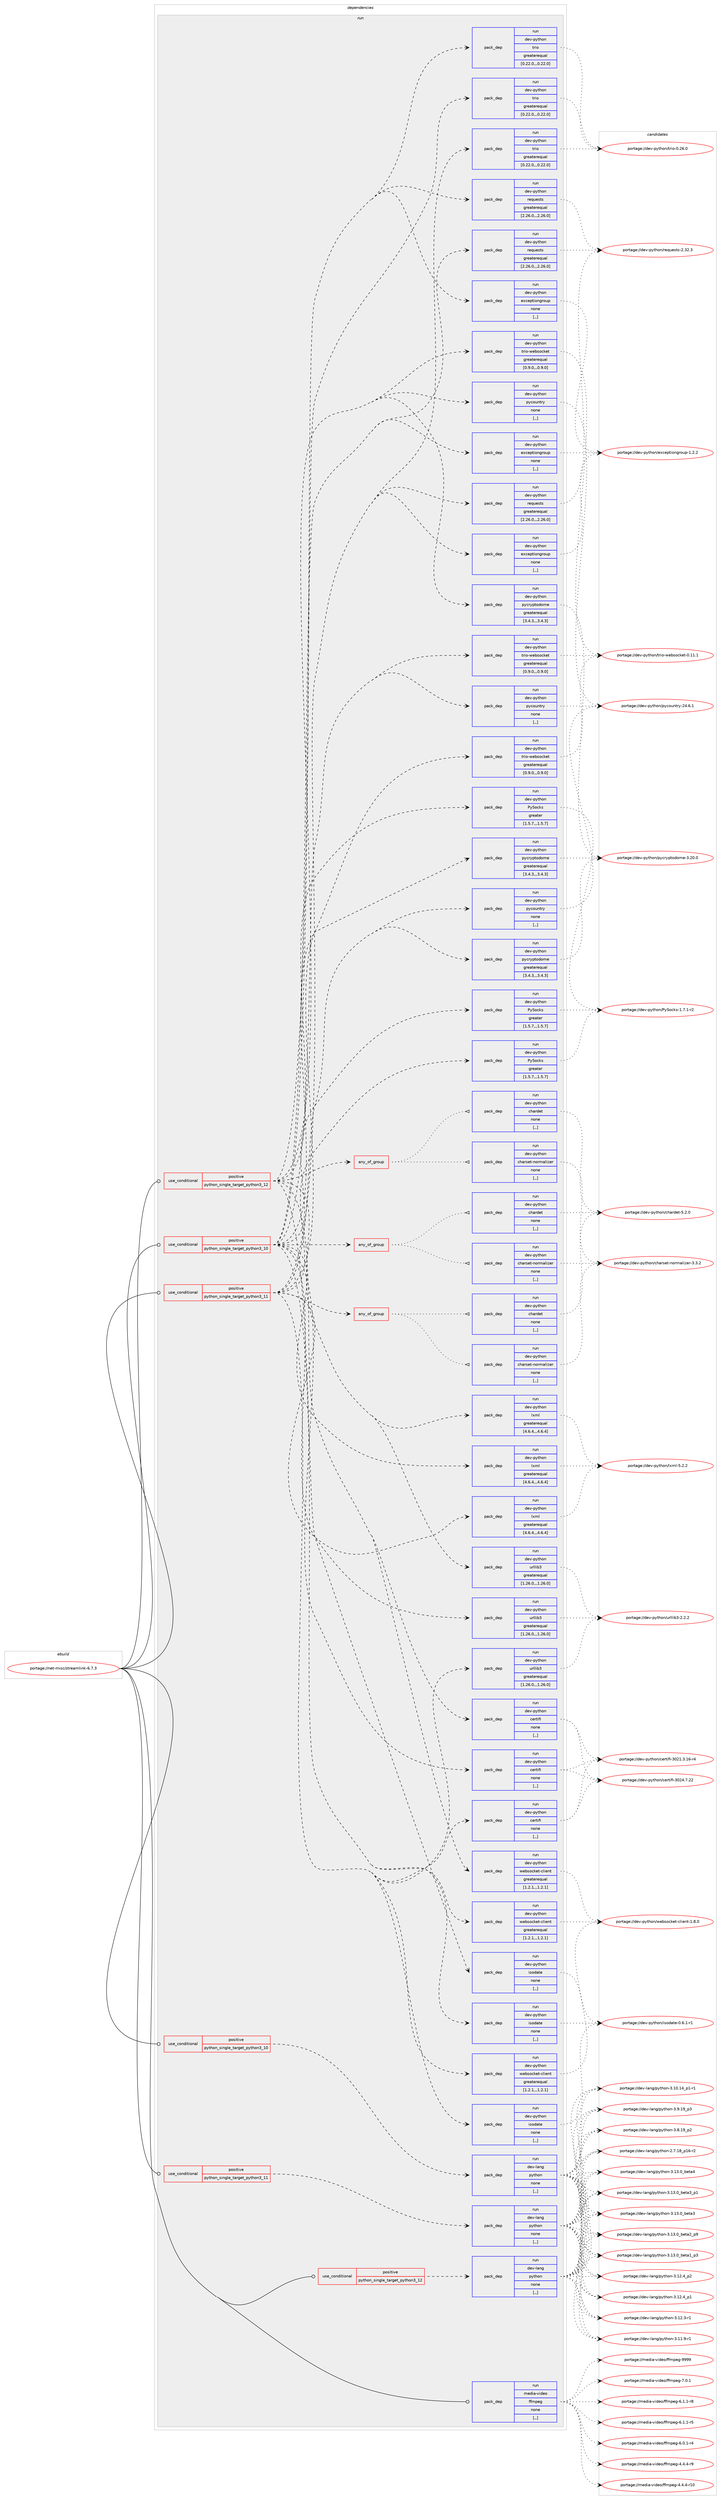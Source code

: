 digraph prolog {

# *************
# Graph options
# *************

newrank=true;
concentrate=true;
compound=true;
graph [rankdir=LR,fontname=Helvetica,fontsize=10,ranksep=1.5];#, ranksep=2.5, nodesep=0.2];
edge  [arrowhead=vee];
node  [fontname=Helvetica,fontsize=10];

# **********
# The ebuild
# **********

subgraph cluster_leftcol {
color=gray;
label=<<i>ebuild</i>>;
id [label="portage://net-misc/streamlink-6.7.3", color=red, width=4, href="../net-misc/streamlink-6.7.3.svg"];
}

# ****************
# The dependencies
# ****************

subgraph cluster_midcol {
color=gray;
label=<<i>dependencies</i>>;
subgraph cluster_compile {
fillcolor="#eeeeee";
style=filled;
label=<<i>compile</i>>;
}
subgraph cluster_compileandrun {
fillcolor="#eeeeee";
style=filled;
label=<<i>compile and run</i>>;
}
subgraph cluster_run {
fillcolor="#eeeeee";
style=filled;
label=<<i>run</i>>;
subgraph cond99132 {
dependency376238 [label=<<TABLE BORDER="0" CELLBORDER="1" CELLSPACING="0" CELLPADDING="4"><TR><TD ROWSPAN="3" CELLPADDING="10">use_conditional</TD></TR><TR><TD>positive</TD></TR><TR><TD>python_single_target_python3_10</TD></TR></TABLE>>, shape=none, color=red];
subgraph pack274395 {
dependency376239 [label=<<TABLE BORDER="0" CELLBORDER="1" CELLSPACING="0" CELLPADDING="4" WIDTH="220"><TR><TD ROWSPAN="6" CELLPADDING="30">pack_dep</TD></TR><TR><TD WIDTH="110">run</TD></TR><TR><TD>dev-lang</TD></TR><TR><TD>python</TD></TR><TR><TD>none</TD></TR><TR><TD>[,,]</TD></TR></TABLE>>, shape=none, color=blue];
}
dependency376238:e -> dependency376239:w [weight=20,style="dashed",arrowhead="vee"];
}
id:e -> dependency376238:w [weight=20,style="solid",arrowhead="odot"];
subgraph cond99133 {
dependency376240 [label=<<TABLE BORDER="0" CELLBORDER="1" CELLSPACING="0" CELLPADDING="4"><TR><TD ROWSPAN="3" CELLPADDING="10">use_conditional</TD></TR><TR><TD>positive</TD></TR><TR><TD>python_single_target_python3_10</TD></TR></TABLE>>, shape=none, color=red];
subgraph pack274396 {
dependency376241 [label=<<TABLE BORDER="0" CELLBORDER="1" CELLSPACING="0" CELLPADDING="4" WIDTH="220"><TR><TD ROWSPAN="6" CELLPADDING="30">pack_dep</TD></TR><TR><TD WIDTH="110">run</TD></TR><TR><TD>dev-python</TD></TR><TR><TD>certifi</TD></TR><TR><TD>none</TD></TR><TR><TD>[,,]</TD></TR></TABLE>>, shape=none, color=blue];
}
dependency376240:e -> dependency376241:w [weight=20,style="dashed",arrowhead="vee"];
subgraph any2518 {
dependency376242 [label=<<TABLE BORDER="0" CELLBORDER="1" CELLSPACING="0" CELLPADDING="4"><TR><TD CELLPADDING="10">any_of_group</TD></TR></TABLE>>, shape=none, color=red];subgraph pack274397 {
dependency376243 [label=<<TABLE BORDER="0" CELLBORDER="1" CELLSPACING="0" CELLPADDING="4" WIDTH="220"><TR><TD ROWSPAN="6" CELLPADDING="30">pack_dep</TD></TR><TR><TD WIDTH="110">run</TD></TR><TR><TD>dev-python</TD></TR><TR><TD>chardet</TD></TR><TR><TD>none</TD></TR><TR><TD>[,,]</TD></TR></TABLE>>, shape=none, color=blue];
}
dependency376242:e -> dependency376243:w [weight=20,style="dotted",arrowhead="oinv"];
subgraph pack274398 {
dependency376244 [label=<<TABLE BORDER="0" CELLBORDER="1" CELLSPACING="0" CELLPADDING="4" WIDTH="220"><TR><TD ROWSPAN="6" CELLPADDING="30">pack_dep</TD></TR><TR><TD WIDTH="110">run</TD></TR><TR><TD>dev-python</TD></TR><TR><TD>charset-normalizer</TD></TR><TR><TD>none</TD></TR><TR><TD>[,,]</TD></TR></TABLE>>, shape=none, color=blue];
}
dependency376242:e -> dependency376244:w [weight=20,style="dotted",arrowhead="oinv"];
}
dependency376240:e -> dependency376242:w [weight=20,style="dashed",arrowhead="vee"];
subgraph pack274399 {
dependency376245 [label=<<TABLE BORDER="0" CELLBORDER="1" CELLSPACING="0" CELLPADDING="4" WIDTH="220"><TR><TD ROWSPAN="6" CELLPADDING="30">pack_dep</TD></TR><TR><TD WIDTH="110">run</TD></TR><TR><TD>dev-python</TD></TR><TR><TD>exceptiongroup</TD></TR><TR><TD>none</TD></TR><TR><TD>[,,]</TD></TR></TABLE>>, shape=none, color=blue];
}
dependency376240:e -> dependency376245:w [weight=20,style="dashed",arrowhead="vee"];
subgraph pack274400 {
dependency376246 [label=<<TABLE BORDER="0" CELLBORDER="1" CELLSPACING="0" CELLPADDING="4" WIDTH="220"><TR><TD ROWSPAN="6" CELLPADDING="30">pack_dep</TD></TR><TR><TD WIDTH="110">run</TD></TR><TR><TD>dev-python</TD></TR><TR><TD>requests</TD></TR><TR><TD>greaterequal</TD></TR><TR><TD>[2.26.0,,,2.26.0]</TD></TR></TABLE>>, shape=none, color=blue];
}
dependency376240:e -> dependency376246:w [weight=20,style="dashed",arrowhead="vee"];
subgraph pack274401 {
dependency376247 [label=<<TABLE BORDER="0" CELLBORDER="1" CELLSPACING="0" CELLPADDING="4" WIDTH="220"><TR><TD ROWSPAN="6" CELLPADDING="30">pack_dep</TD></TR><TR><TD WIDTH="110">run</TD></TR><TR><TD>dev-python</TD></TR><TR><TD>isodate</TD></TR><TR><TD>none</TD></TR><TR><TD>[,,]</TD></TR></TABLE>>, shape=none, color=blue];
}
dependency376240:e -> dependency376247:w [weight=20,style="dashed",arrowhead="vee"];
subgraph pack274402 {
dependency376248 [label=<<TABLE BORDER="0" CELLBORDER="1" CELLSPACING="0" CELLPADDING="4" WIDTH="220"><TR><TD ROWSPAN="6" CELLPADDING="30">pack_dep</TD></TR><TR><TD WIDTH="110">run</TD></TR><TR><TD>dev-python</TD></TR><TR><TD>lxml</TD></TR><TR><TD>greaterequal</TD></TR><TR><TD>[4.6.4,,,4.6.4]</TD></TR></TABLE>>, shape=none, color=blue];
}
dependency376240:e -> dependency376248:w [weight=20,style="dashed",arrowhead="vee"];
subgraph pack274403 {
dependency376249 [label=<<TABLE BORDER="0" CELLBORDER="1" CELLSPACING="0" CELLPADDING="4" WIDTH="220"><TR><TD ROWSPAN="6" CELLPADDING="30">pack_dep</TD></TR><TR><TD WIDTH="110">run</TD></TR><TR><TD>dev-python</TD></TR><TR><TD>websocket-client</TD></TR><TR><TD>greaterequal</TD></TR><TR><TD>[1.2.1,,,1.2.1]</TD></TR></TABLE>>, shape=none, color=blue];
}
dependency376240:e -> dependency376249:w [weight=20,style="dashed",arrowhead="vee"];
subgraph pack274404 {
dependency376250 [label=<<TABLE BORDER="0" CELLBORDER="1" CELLSPACING="0" CELLPADDING="4" WIDTH="220"><TR><TD ROWSPAN="6" CELLPADDING="30">pack_dep</TD></TR><TR><TD WIDTH="110">run</TD></TR><TR><TD>dev-python</TD></TR><TR><TD>pycountry</TD></TR><TR><TD>none</TD></TR><TR><TD>[,,]</TD></TR></TABLE>>, shape=none, color=blue];
}
dependency376240:e -> dependency376250:w [weight=20,style="dashed",arrowhead="vee"];
subgraph pack274405 {
dependency376251 [label=<<TABLE BORDER="0" CELLBORDER="1" CELLSPACING="0" CELLPADDING="4" WIDTH="220"><TR><TD ROWSPAN="6" CELLPADDING="30">pack_dep</TD></TR><TR><TD WIDTH="110">run</TD></TR><TR><TD>dev-python</TD></TR><TR><TD>pycryptodome</TD></TR><TR><TD>greaterequal</TD></TR><TR><TD>[3.4.3,,,3.4.3]</TD></TR></TABLE>>, shape=none, color=blue];
}
dependency376240:e -> dependency376251:w [weight=20,style="dashed",arrowhead="vee"];
subgraph pack274406 {
dependency376252 [label=<<TABLE BORDER="0" CELLBORDER="1" CELLSPACING="0" CELLPADDING="4" WIDTH="220"><TR><TD ROWSPAN="6" CELLPADDING="30">pack_dep</TD></TR><TR><TD WIDTH="110">run</TD></TR><TR><TD>dev-python</TD></TR><TR><TD>PySocks</TD></TR><TR><TD>greater</TD></TR><TR><TD>[1.5.7,,,1.5.7]</TD></TR></TABLE>>, shape=none, color=blue];
}
dependency376240:e -> dependency376252:w [weight=20,style="dashed",arrowhead="vee"];
subgraph pack274407 {
dependency376253 [label=<<TABLE BORDER="0" CELLBORDER="1" CELLSPACING="0" CELLPADDING="4" WIDTH="220"><TR><TD ROWSPAN="6" CELLPADDING="30">pack_dep</TD></TR><TR><TD WIDTH="110">run</TD></TR><TR><TD>dev-python</TD></TR><TR><TD>trio</TD></TR><TR><TD>greaterequal</TD></TR><TR><TD>[0.22.0,,,0.22.0]</TD></TR></TABLE>>, shape=none, color=blue];
}
dependency376240:e -> dependency376253:w [weight=20,style="dashed",arrowhead="vee"];
subgraph pack274408 {
dependency376254 [label=<<TABLE BORDER="0" CELLBORDER="1" CELLSPACING="0" CELLPADDING="4" WIDTH="220"><TR><TD ROWSPAN="6" CELLPADDING="30">pack_dep</TD></TR><TR><TD WIDTH="110">run</TD></TR><TR><TD>dev-python</TD></TR><TR><TD>trio-websocket</TD></TR><TR><TD>greaterequal</TD></TR><TR><TD>[0.9.0,,,0.9.0]</TD></TR></TABLE>>, shape=none, color=blue];
}
dependency376240:e -> dependency376254:w [weight=20,style="dashed",arrowhead="vee"];
subgraph pack274409 {
dependency376255 [label=<<TABLE BORDER="0" CELLBORDER="1" CELLSPACING="0" CELLPADDING="4" WIDTH="220"><TR><TD ROWSPAN="6" CELLPADDING="30">pack_dep</TD></TR><TR><TD WIDTH="110">run</TD></TR><TR><TD>dev-python</TD></TR><TR><TD>urllib3</TD></TR><TR><TD>greaterequal</TD></TR><TR><TD>[1.26.0,,,1.26.0]</TD></TR></TABLE>>, shape=none, color=blue];
}
dependency376240:e -> dependency376255:w [weight=20,style="dashed",arrowhead="vee"];
}
id:e -> dependency376240:w [weight=20,style="solid",arrowhead="odot"];
subgraph cond99134 {
dependency376256 [label=<<TABLE BORDER="0" CELLBORDER="1" CELLSPACING="0" CELLPADDING="4"><TR><TD ROWSPAN="3" CELLPADDING="10">use_conditional</TD></TR><TR><TD>positive</TD></TR><TR><TD>python_single_target_python3_11</TD></TR></TABLE>>, shape=none, color=red];
subgraph pack274410 {
dependency376257 [label=<<TABLE BORDER="0" CELLBORDER="1" CELLSPACING="0" CELLPADDING="4" WIDTH="220"><TR><TD ROWSPAN="6" CELLPADDING="30">pack_dep</TD></TR><TR><TD WIDTH="110">run</TD></TR><TR><TD>dev-lang</TD></TR><TR><TD>python</TD></TR><TR><TD>none</TD></TR><TR><TD>[,,]</TD></TR></TABLE>>, shape=none, color=blue];
}
dependency376256:e -> dependency376257:w [weight=20,style="dashed",arrowhead="vee"];
}
id:e -> dependency376256:w [weight=20,style="solid",arrowhead="odot"];
subgraph cond99135 {
dependency376258 [label=<<TABLE BORDER="0" CELLBORDER="1" CELLSPACING="0" CELLPADDING="4"><TR><TD ROWSPAN="3" CELLPADDING="10">use_conditional</TD></TR><TR><TD>positive</TD></TR><TR><TD>python_single_target_python3_11</TD></TR></TABLE>>, shape=none, color=red];
subgraph pack274411 {
dependency376259 [label=<<TABLE BORDER="0" CELLBORDER="1" CELLSPACING="0" CELLPADDING="4" WIDTH="220"><TR><TD ROWSPAN="6" CELLPADDING="30">pack_dep</TD></TR><TR><TD WIDTH="110">run</TD></TR><TR><TD>dev-python</TD></TR><TR><TD>certifi</TD></TR><TR><TD>none</TD></TR><TR><TD>[,,]</TD></TR></TABLE>>, shape=none, color=blue];
}
dependency376258:e -> dependency376259:w [weight=20,style="dashed",arrowhead="vee"];
subgraph any2519 {
dependency376260 [label=<<TABLE BORDER="0" CELLBORDER="1" CELLSPACING="0" CELLPADDING="4"><TR><TD CELLPADDING="10">any_of_group</TD></TR></TABLE>>, shape=none, color=red];subgraph pack274412 {
dependency376261 [label=<<TABLE BORDER="0" CELLBORDER="1" CELLSPACING="0" CELLPADDING="4" WIDTH="220"><TR><TD ROWSPAN="6" CELLPADDING="30">pack_dep</TD></TR><TR><TD WIDTH="110">run</TD></TR><TR><TD>dev-python</TD></TR><TR><TD>chardet</TD></TR><TR><TD>none</TD></TR><TR><TD>[,,]</TD></TR></TABLE>>, shape=none, color=blue];
}
dependency376260:e -> dependency376261:w [weight=20,style="dotted",arrowhead="oinv"];
subgraph pack274413 {
dependency376262 [label=<<TABLE BORDER="0" CELLBORDER="1" CELLSPACING="0" CELLPADDING="4" WIDTH="220"><TR><TD ROWSPAN="6" CELLPADDING="30">pack_dep</TD></TR><TR><TD WIDTH="110">run</TD></TR><TR><TD>dev-python</TD></TR><TR><TD>charset-normalizer</TD></TR><TR><TD>none</TD></TR><TR><TD>[,,]</TD></TR></TABLE>>, shape=none, color=blue];
}
dependency376260:e -> dependency376262:w [weight=20,style="dotted",arrowhead="oinv"];
}
dependency376258:e -> dependency376260:w [weight=20,style="dashed",arrowhead="vee"];
subgraph pack274414 {
dependency376263 [label=<<TABLE BORDER="0" CELLBORDER="1" CELLSPACING="0" CELLPADDING="4" WIDTH="220"><TR><TD ROWSPAN="6" CELLPADDING="30">pack_dep</TD></TR><TR><TD WIDTH="110">run</TD></TR><TR><TD>dev-python</TD></TR><TR><TD>exceptiongroup</TD></TR><TR><TD>none</TD></TR><TR><TD>[,,]</TD></TR></TABLE>>, shape=none, color=blue];
}
dependency376258:e -> dependency376263:w [weight=20,style="dashed",arrowhead="vee"];
subgraph pack274415 {
dependency376264 [label=<<TABLE BORDER="0" CELLBORDER="1" CELLSPACING="0" CELLPADDING="4" WIDTH="220"><TR><TD ROWSPAN="6" CELLPADDING="30">pack_dep</TD></TR><TR><TD WIDTH="110">run</TD></TR><TR><TD>dev-python</TD></TR><TR><TD>requests</TD></TR><TR><TD>greaterequal</TD></TR><TR><TD>[2.26.0,,,2.26.0]</TD></TR></TABLE>>, shape=none, color=blue];
}
dependency376258:e -> dependency376264:w [weight=20,style="dashed",arrowhead="vee"];
subgraph pack274416 {
dependency376265 [label=<<TABLE BORDER="0" CELLBORDER="1" CELLSPACING="0" CELLPADDING="4" WIDTH="220"><TR><TD ROWSPAN="6" CELLPADDING="30">pack_dep</TD></TR><TR><TD WIDTH="110">run</TD></TR><TR><TD>dev-python</TD></TR><TR><TD>isodate</TD></TR><TR><TD>none</TD></TR><TR><TD>[,,]</TD></TR></TABLE>>, shape=none, color=blue];
}
dependency376258:e -> dependency376265:w [weight=20,style="dashed",arrowhead="vee"];
subgraph pack274417 {
dependency376266 [label=<<TABLE BORDER="0" CELLBORDER="1" CELLSPACING="0" CELLPADDING="4" WIDTH="220"><TR><TD ROWSPAN="6" CELLPADDING="30">pack_dep</TD></TR><TR><TD WIDTH="110">run</TD></TR><TR><TD>dev-python</TD></TR><TR><TD>lxml</TD></TR><TR><TD>greaterequal</TD></TR><TR><TD>[4.6.4,,,4.6.4]</TD></TR></TABLE>>, shape=none, color=blue];
}
dependency376258:e -> dependency376266:w [weight=20,style="dashed",arrowhead="vee"];
subgraph pack274418 {
dependency376267 [label=<<TABLE BORDER="0" CELLBORDER="1" CELLSPACING="0" CELLPADDING="4" WIDTH="220"><TR><TD ROWSPAN="6" CELLPADDING="30">pack_dep</TD></TR><TR><TD WIDTH="110">run</TD></TR><TR><TD>dev-python</TD></TR><TR><TD>websocket-client</TD></TR><TR><TD>greaterequal</TD></TR><TR><TD>[1.2.1,,,1.2.1]</TD></TR></TABLE>>, shape=none, color=blue];
}
dependency376258:e -> dependency376267:w [weight=20,style="dashed",arrowhead="vee"];
subgraph pack274419 {
dependency376268 [label=<<TABLE BORDER="0" CELLBORDER="1" CELLSPACING="0" CELLPADDING="4" WIDTH="220"><TR><TD ROWSPAN="6" CELLPADDING="30">pack_dep</TD></TR><TR><TD WIDTH="110">run</TD></TR><TR><TD>dev-python</TD></TR><TR><TD>pycountry</TD></TR><TR><TD>none</TD></TR><TR><TD>[,,]</TD></TR></TABLE>>, shape=none, color=blue];
}
dependency376258:e -> dependency376268:w [weight=20,style="dashed",arrowhead="vee"];
subgraph pack274420 {
dependency376269 [label=<<TABLE BORDER="0" CELLBORDER="1" CELLSPACING="0" CELLPADDING="4" WIDTH="220"><TR><TD ROWSPAN="6" CELLPADDING="30">pack_dep</TD></TR><TR><TD WIDTH="110">run</TD></TR><TR><TD>dev-python</TD></TR><TR><TD>pycryptodome</TD></TR><TR><TD>greaterequal</TD></TR><TR><TD>[3.4.3,,,3.4.3]</TD></TR></TABLE>>, shape=none, color=blue];
}
dependency376258:e -> dependency376269:w [weight=20,style="dashed",arrowhead="vee"];
subgraph pack274421 {
dependency376270 [label=<<TABLE BORDER="0" CELLBORDER="1" CELLSPACING="0" CELLPADDING="4" WIDTH="220"><TR><TD ROWSPAN="6" CELLPADDING="30">pack_dep</TD></TR><TR><TD WIDTH="110">run</TD></TR><TR><TD>dev-python</TD></TR><TR><TD>PySocks</TD></TR><TR><TD>greater</TD></TR><TR><TD>[1.5.7,,,1.5.7]</TD></TR></TABLE>>, shape=none, color=blue];
}
dependency376258:e -> dependency376270:w [weight=20,style="dashed",arrowhead="vee"];
subgraph pack274422 {
dependency376271 [label=<<TABLE BORDER="0" CELLBORDER="1" CELLSPACING="0" CELLPADDING="4" WIDTH="220"><TR><TD ROWSPAN="6" CELLPADDING="30">pack_dep</TD></TR><TR><TD WIDTH="110">run</TD></TR><TR><TD>dev-python</TD></TR><TR><TD>trio</TD></TR><TR><TD>greaterequal</TD></TR><TR><TD>[0.22.0,,,0.22.0]</TD></TR></TABLE>>, shape=none, color=blue];
}
dependency376258:e -> dependency376271:w [weight=20,style="dashed",arrowhead="vee"];
subgraph pack274423 {
dependency376272 [label=<<TABLE BORDER="0" CELLBORDER="1" CELLSPACING="0" CELLPADDING="4" WIDTH="220"><TR><TD ROWSPAN="6" CELLPADDING="30">pack_dep</TD></TR><TR><TD WIDTH="110">run</TD></TR><TR><TD>dev-python</TD></TR><TR><TD>trio-websocket</TD></TR><TR><TD>greaterequal</TD></TR><TR><TD>[0.9.0,,,0.9.0]</TD></TR></TABLE>>, shape=none, color=blue];
}
dependency376258:e -> dependency376272:w [weight=20,style="dashed",arrowhead="vee"];
subgraph pack274424 {
dependency376273 [label=<<TABLE BORDER="0" CELLBORDER="1" CELLSPACING="0" CELLPADDING="4" WIDTH="220"><TR><TD ROWSPAN="6" CELLPADDING="30">pack_dep</TD></TR><TR><TD WIDTH="110">run</TD></TR><TR><TD>dev-python</TD></TR><TR><TD>urllib3</TD></TR><TR><TD>greaterequal</TD></TR><TR><TD>[1.26.0,,,1.26.0]</TD></TR></TABLE>>, shape=none, color=blue];
}
dependency376258:e -> dependency376273:w [weight=20,style="dashed",arrowhead="vee"];
}
id:e -> dependency376258:w [weight=20,style="solid",arrowhead="odot"];
subgraph cond99136 {
dependency376274 [label=<<TABLE BORDER="0" CELLBORDER="1" CELLSPACING="0" CELLPADDING="4"><TR><TD ROWSPAN="3" CELLPADDING="10">use_conditional</TD></TR><TR><TD>positive</TD></TR><TR><TD>python_single_target_python3_12</TD></TR></TABLE>>, shape=none, color=red];
subgraph pack274425 {
dependency376275 [label=<<TABLE BORDER="0" CELLBORDER="1" CELLSPACING="0" CELLPADDING="4" WIDTH="220"><TR><TD ROWSPAN="6" CELLPADDING="30">pack_dep</TD></TR><TR><TD WIDTH="110">run</TD></TR><TR><TD>dev-lang</TD></TR><TR><TD>python</TD></TR><TR><TD>none</TD></TR><TR><TD>[,,]</TD></TR></TABLE>>, shape=none, color=blue];
}
dependency376274:e -> dependency376275:w [weight=20,style="dashed",arrowhead="vee"];
}
id:e -> dependency376274:w [weight=20,style="solid",arrowhead="odot"];
subgraph cond99137 {
dependency376276 [label=<<TABLE BORDER="0" CELLBORDER="1" CELLSPACING="0" CELLPADDING="4"><TR><TD ROWSPAN="3" CELLPADDING="10">use_conditional</TD></TR><TR><TD>positive</TD></TR><TR><TD>python_single_target_python3_12</TD></TR></TABLE>>, shape=none, color=red];
subgraph pack274426 {
dependency376277 [label=<<TABLE BORDER="0" CELLBORDER="1" CELLSPACING="0" CELLPADDING="4" WIDTH="220"><TR><TD ROWSPAN="6" CELLPADDING="30">pack_dep</TD></TR><TR><TD WIDTH="110">run</TD></TR><TR><TD>dev-python</TD></TR><TR><TD>certifi</TD></TR><TR><TD>none</TD></TR><TR><TD>[,,]</TD></TR></TABLE>>, shape=none, color=blue];
}
dependency376276:e -> dependency376277:w [weight=20,style="dashed",arrowhead="vee"];
subgraph any2520 {
dependency376278 [label=<<TABLE BORDER="0" CELLBORDER="1" CELLSPACING="0" CELLPADDING="4"><TR><TD CELLPADDING="10">any_of_group</TD></TR></TABLE>>, shape=none, color=red];subgraph pack274427 {
dependency376279 [label=<<TABLE BORDER="0" CELLBORDER="1" CELLSPACING="0" CELLPADDING="4" WIDTH="220"><TR><TD ROWSPAN="6" CELLPADDING="30">pack_dep</TD></TR><TR><TD WIDTH="110">run</TD></TR><TR><TD>dev-python</TD></TR><TR><TD>chardet</TD></TR><TR><TD>none</TD></TR><TR><TD>[,,]</TD></TR></TABLE>>, shape=none, color=blue];
}
dependency376278:e -> dependency376279:w [weight=20,style="dotted",arrowhead="oinv"];
subgraph pack274428 {
dependency376280 [label=<<TABLE BORDER="0" CELLBORDER="1" CELLSPACING="0" CELLPADDING="4" WIDTH="220"><TR><TD ROWSPAN="6" CELLPADDING="30">pack_dep</TD></TR><TR><TD WIDTH="110">run</TD></TR><TR><TD>dev-python</TD></TR><TR><TD>charset-normalizer</TD></TR><TR><TD>none</TD></TR><TR><TD>[,,]</TD></TR></TABLE>>, shape=none, color=blue];
}
dependency376278:e -> dependency376280:w [weight=20,style="dotted",arrowhead="oinv"];
}
dependency376276:e -> dependency376278:w [weight=20,style="dashed",arrowhead="vee"];
subgraph pack274429 {
dependency376281 [label=<<TABLE BORDER="0" CELLBORDER="1" CELLSPACING="0" CELLPADDING="4" WIDTH="220"><TR><TD ROWSPAN="6" CELLPADDING="30">pack_dep</TD></TR><TR><TD WIDTH="110">run</TD></TR><TR><TD>dev-python</TD></TR><TR><TD>exceptiongroup</TD></TR><TR><TD>none</TD></TR><TR><TD>[,,]</TD></TR></TABLE>>, shape=none, color=blue];
}
dependency376276:e -> dependency376281:w [weight=20,style="dashed",arrowhead="vee"];
subgraph pack274430 {
dependency376282 [label=<<TABLE BORDER="0" CELLBORDER="1" CELLSPACING="0" CELLPADDING="4" WIDTH="220"><TR><TD ROWSPAN="6" CELLPADDING="30">pack_dep</TD></TR><TR><TD WIDTH="110">run</TD></TR><TR><TD>dev-python</TD></TR><TR><TD>requests</TD></TR><TR><TD>greaterequal</TD></TR><TR><TD>[2.26.0,,,2.26.0]</TD></TR></TABLE>>, shape=none, color=blue];
}
dependency376276:e -> dependency376282:w [weight=20,style="dashed",arrowhead="vee"];
subgraph pack274431 {
dependency376283 [label=<<TABLE BORDER="0" CELLBORDER="1" CELLSPACING="0" CELLPADDING="4" WIDTH="220"><TR><TD ROWSPAN="6" CELLPADDING="30">pack_dep</TD></TR><TR><TD WIDTH="110">run</TD></TR><TR><TD>dev-python</TD></TR><TR><TD>isodate</TD></TR><TR><TD>none</TD></TR><TR><TD>[,,]</TD></TR></TABLE>>, shape=none, color=blue];
}
dependency376276:e -> dependency376283:w [weight=20,style="dashed",arrowhead="vee"];
subgraph pack274432 {
dependency376284 [label=<<TABLE BORDER="0" CELLBORDER="1" CELLSPACING="0" CELLPADDING="4" WIDTH="220"><TR><TD ROWSPAN="6" CELLPADDING="30">pack_dep</TD></TR><TR><TD WIDTH="110">run</TD></TR><TR><TD>dev-python</TD></TR><TR><TD>lxml</TD></TR><TR><TD>greaterequal</TD></TR><TR><TD>[4.6.4,,,4.6.4]</TD></TR></TABLE>>, shape=none, color=blue];
}
dependency376276:e -> dependency376284:w [weight=20,style="dashed",arrowhead="vee"];
subgraph pack274433 {
dependency376285 [label=<<TABLE BORDER="0" CELLBORDER="1" CELLSPACING="0" CELLPADDING="4" WIDTH="220"><TR><TD ROWSPAN="6" CELLPADDING="30">pack_dep</TD></TR><TR><TD WIDTH="110">run</TD></TR><TR><TD>dev-python</TD></TR><TR><TD>websocket-client</TD></TR><TR><TD>greaterequal</TD></TR><TR><TD>[1.2.1,,,1.2.1]</TD></TR></TABLE>>, shape=none, color=blue];
}
dependency376276:e -> dependency376285:w [weight=20,style="dashed",arrowhead="vee"];
subgraph pack274434 {
dependency376286 [label=<<TABLE BORDER="0" CELLBORDER="1" CELLSPACING="0" CELLPADDING="4" WIDTH="220"><TR><TD ROWSPAN="6" CELLPADDING="30">pack_dep</TD></TR><TR><TD WIDTH="110">run</TD></TR><TR><TD>dev-python</TD></TR><TR><TD>pycountry</TD></TR><TR><TD>none</TD></TR><TR><TD>[,,]</TD></TR></TABLE>>, shape=none, color=blue];
}
dependency376276:e -> dependency376286:w [weight=20,style="dashed",arrowhead="vee"];
subgraph pack274435 {
dependency376287 [label=<<TABLE BORDER="0" CELLBORDER="1" CELLSPACING="0" CELLPADDING="4" WIDTH="220"><TR><TD ROWSPAN="6" CELLPADDING="30">pack_dep</TD></TR><TR><TD WIDTH="110">run</TD></TR><TR><TD>dev-python</TD></TR><TR><TD>pycryptodome</TD></TR><TR><TD>greaterequal</TD></TR><TR><TD>[3.4.3,,,3.4.3]</TD></TR></TABLE>>, shape=none, color=blue];
}
dependency376276:e -> dependency376287:w [weight=20,style="dashed",arrowhead="vee"];
subgraph pack274436 {
dependency376288 [label=<<TABLE BORDER="0" CELLBORDER="1" CELLSPACING="0" CELLPADDING="4" WIDTH="220"><TR><TD ROWSPAN="6" CELLPADDING="30">pack_dep</TD></TR><TR><TD WIDTH="110">run</TD></TR><TR><TD>dev-python</TD></TR><TR><TD>PySocks</TD></TR><TR><TD>greater</TD></TR><TR><TD>[1.5.7,,,1.5.7]</TD></TR></TABLE>>, shape=none, color=blue];
}
dependency376276:e -> dependency376288:w [weight=20,style="dashed",arrowhead="vee"];
subgraph pack274437 {
dependency376289 [label=<<TABLE BORDER="0" CELLBORDER="1" CELLSPACING="0" CELLPADDING="4" WIDTH="220"><TR><TD ROWSPAN="6" CELLPADDING="30">pack_dep</TD></TR><TR><TD WIDTH="110">run</TD></TR><TR><TD>dev-python</TD></TR><TR><TD>trio</TD></TR><TR><TD>greaterequal</TD></TR><TR><TD>[0.22.0,,,0.22.0]</TD></TR></TABLE>>, shape=none, color=blue];
}
dependency376276:e -> dependency376289:w [weight=20,style="dashed",arrowhead="vee"];
subgraph pack274438 {
dependency376290 [label=<<TABLE BORDER="0" CELLBORDER="1" CELLSPACING="0" CELLPADDING="4" WIDTH="220"><TR><TD ROWSPAN="6" CELLPADDING="30">pack_dep</TD></TR><TR><TD WIDTH="110">run</TD></TR><TR><TD>dev-python</TD></TR><TR><TD>trio-websocket</TD></TR><TR><TD>greaterequal</TD></TR><TR><TD>[0.9.0,,,0.9.0]</TD></TR></TABLE>>, shape=none, color=blue];
}
dependency376276:e -> dependency376290:w [weight=20,style="dashed",arrowhead="vee"];
subgraph pack274439 {
dependency376291 [label=<<TABLE BORDER="0" CELLBORDER="1" CELLSPACING="0" CELLPADDING="4" WIDTH="220"><TR><TD ROWSPAN="6" CELLPADDING="30">pack_dep</TD></TR><TR><TD WIDTH="110">run</TD></TR><TR><TD>dev-python</TD></TR><TR><TD>urllib3</TD></TR><TR><TD>greaterequal</TD></TR><TR><TD>[1.26.0,,,1.26.0]</TD></TR></TABLE>>, shape=none, color=blue];
}
dependency376276:e -> dependency376291:w [weight=20,style="dashed",arrowhead="vee"];
}
id:e -> dependency376276:w [weight=20,style="solid",arrowhead="odot"];
subgraph pack274440 {
dependency376292 [label=<<TABLE BORDER="0" CELLBORDER="1" CELLSPACING="0" CELLPADDING="4" WIDTH="220"><TR><TD ROWSPAN="6" CELLPADDING="30">pack_dep</TD></TR><TR><TD WIDTH="110">run</TD></TR><TR><TD>media-video</TD></TR><TR><TD>ffmpeg</TD></TR><TR><TD>none</TD></TR><TR><TD>[,,]</TD></TR></TABLE>>, shape=none, color=blue];
}
id:e -> dependency376292:w [weight=20,style="solid",arrowhead="odot"];
}
}

# **************
# The candidates
# **************

subgraph cluster_choices {
rank=same;
color=gray;
label=<<i>candidates</i>>;

subgraph choice274395 {
color=black;
nodesep=1;
choice1001011184510897110103471121211161041111104551464951464895981011169752 [label="portage://dev-lang/python-3.13.0_beta4", color=red, width=4,href="../dev-lang/python-3.13.0_beta4.svg"];
choice10010111845108971101034711212111610411111045514649514648959810111697519511249 [label="portage://dev-lang/python-3.13.0_beta3_p1", color=red, width=4,href="../dev-lang/python-3.13.0_beta3_p1.svg"];
choice1001011184510897110103471121211161041111104551464951464895981011169751 [label="portage://dev-lang/python-3.13.0_beta3", color=red, width=4,href="../dev-lang/python-3.13.0_beta3.svg"];
choice10010111845108971101034711212111610411111045514649514648959810111697509511257 [label="portage://dev-lang/python-3.13.0_beta2_p9", color=red, width=4,href="../dev-lang/python-3.13.0_beta2_p9.svg"];
choice10010111845108971101034711212111610411111045514649514648959810111697499511251 [label="portage://dev-lang/python-3.13.0_beta1_p3", color=red, width=4,href="../dev-lang/python-3.13.0_beta1_p3.svg"];
choice100101118451089711010347112121116104111110455146495046529511250 [label="portage://dev-lang/python-3.12.4_p2", color=red, width=4,href="../dev-lang/python-3.12.4_p2.svg"];
choice100101118451089711010347112121116104111110455146495046529511249 [label="portage://dev-lang/python-3.12.4_p1", color=red, width=4,href="../dev-lang/python-3.12.4_p1.svg"];
choice100101118451089711010347112121116104111110455146495046514511449 [label="portage://dev-lang/python-3.12.3-r1", color=red, width=4,href="../dev-lang/python-3.12.3-r1.svg"];
choice100101118451089711010347112121116104111110455146494946574511449 [label="portage://dev-lang/python-3.11.9-r1", color=red, width=4,href="../dev-lang/python-3.11.9-r1.svg"];
choice100101118451089711010347112121116104111110455146494846495295112494511449 [label="portage://dev-lang/python-3.10.14_p1-r1", color=red, width=4,href="../dev-lang/python-3.10.14_p1-r1.svg"];
choice100101118451089711010347112121116104111110455146574649579511251 [label="portage://dev-lang/python-3.9.19_p3", color=red, width=4,href="../dev-lang/python-3.9.19_p3.svg"];
choice100101118451089711010347112121116104111110455146564649579511250 [label="portage://dev-lang/python-3.8.19_p2", color=red, width=4,href="../dev-lang/python-3.8.19_p2.svg"];
choice100101118451089711010347112121116104111110455046554649569511249544511450 [label="portage://dev-lang/python-2.7.18_p16-r2", color=red, width=4,href="../dev-lang/python-2.7.18_p16-r2.svg"];
dependency376239:e -> choice1001011184510897110103471121211161041111104551464951464895981011169752:w [style=dotted,weight="100"];
dependency376239:e -> choice10010111845108971101034711212111610411111045514649514648959810111697519511249:w [style=dotted,weight="100"];
dependency376239:e -> choice1001011184510897110103471121211161041111104551464951464895981011169751:w [style=dotted,weight="100"];
dependency376239:e -> choice10010111845108971101034711212111610411111045514649514648959810111697509511257:w [style=dotted,weight="100"];
dependency376239:e -> choice10010111845108971101034711212111610411111045514649514648959810111697499511251:w [style=dotted,weight="100"];
dependency376239:e -> choice100101118451089711010347112121116104111110455146495046529511250:w [style=dotted,weight="100"];
dependency376239:e -> choice100101118451089711010347112121116104111110455146495046529511249:w [style=dotted,weight="100"];
dependency376239:e -> choice100101118451089711010347112121116104111110455146495046514511449:w [style=dotted,weight="100"];
dependency376239:e -> choice100101118451089711010347112121116104111110455146494946574511449:w [style=dotted,weight="100"];
dependency376239:e -> choice100101118451089711010347112121116104111110455146494846495295112494511449:w [style=dotted,weight="100"];
dependency376239:e -> choice100101118451089711010347112121116104111110455146574649579511251:w [style=dotted,weight="100"];
dependency376239:e -> choice100101118451089711010347112121116104111110455146564649579511250:w [style=dotted,weight="100"];
dependency376239:e -> choice100101118451089711010347112121116104111110455046554649569511249544511450:w [style=dotted,weight="100"];
}
subgraph choice274396 {
color=black;
nodesep=1;
choice10010111845112121116104111110479910111411610510210545514850524655465050 [label="portage://dev-python/certifi-3024.7.22", color=red, width=4,href="../dev-python/certifi-3024.7.22.svg"];
choice100101118451121211161041111104799101114116105102105455148504946514649544511452 [label="portage://dev-python/certifi-3021.3.16-r4", color=red, width=4,href="../dev-python/certifi-3021.3.16-r4.svg"];
dependency376241:e -> choice10010111845112121116104111110479910111411610510210545514850524655465050:w [style=dotted,weight="100"];
dependency376241:e -> choice100101118451121211161041111104799101114116105102105455148504946514649544511452:w [style=dotted,weight="100"];
}
subgraph choice274397 {
color=black;
nodesep=1;
choice10010111845112121116104111110479910497114100101116455346504648 [label="portage://dev-python/chardet-5.2.0", color=red, width=4,href="../dev-python/chardet-5.2.0.svg"];
dependency376243:e -> choice10010111845112121116104111110479910497114100101116455346504648:w [style=dotted,weight="100"];
}
subgraph choice274398 {
color=black;
nodesep=1;
choice100101118451121211161041111104799104971141151011164511011111410997108105122101114455146514650 [label="portage://dev-python/charset-normalizer-3.3.2", color=red, width=4,href="../dev-python/charset-normalizer-3.3.2.svg"];
dependency376244:e -> choice100101118451121211161041111104799104971141151011164511011111410997108105122101114455146514650:w [style=dotted,weight="100"];
}
subgraph choice274399 {
color=black;
nodesep=1;
choice100101118451121211161041111104710112099101112116105111110103114111117112454946504650 [label="portage://dev-python/exceptiongroup-1.2.2", color=red, width=4,href="../dev-python/exceptiongroup-1.2.2.svg"];
dependency376245:e -> choice100101118451121211161041111104710112099101112116105111110103114111117112454946504650:w [style=dotted,weight="100"];
}
subgraph choice274400 {
color=black;
nodesep=1;
choice100101118451121211161041111104711410111311710111511611545504651504651 [label="portage://dev-python/requests-2.32.3", color=red, width=4,href="../dev-python/requests-2.32.3.svg"];
dependency376246:e -> choice100101118451121211161041111104711410111311710111511611545504651504651:w [style=dotted,weight="100"];
}
subgraph choice274401 {
color=black;
nodesep=1;
choice1001011184511212111610411111047105115111100971161014548465446494511449 [label="portage://dev-python/isodate-0.6.1-r1", color=red, width=4,href="../dev-python/isodate-0.6.1-r1.svg"];
dependency376247:e -> choice1001011184511212111610411111047105115111100971161014548465446494511449:w [style=dotted,weight="100"];
}
subgraph choice274402 {
color=black;
nodesep=1;
choice1001011184511212111610411111047108120109108455346504650 [label="portage://dev-python/lxml-5.2.2", color=red, width=4,href="../dev-python/lxml-5.2.2.svg"];
dependency376248:e -> choice1001011184511212111610411111047108120109108455346504650:w [style=dotted,weight="100"];
}
subgraph choice274403 {
color=black;
nodesep=1;
choice100101118451121211161041111104711910198115111991071011164599108105101110116454946564648 [label="portage://dev-python/websocket-client-1.8.0", color=red, width=4,href="../dev-python/websocket-client-1.8.0.svg"];
dependency376249:e -> choice100101118451121211161041111104711910198115111991071011164599108105101110116454946564648:w [style=dotted,weight="100"];
}
subgraph choice274404 {
color=black;
nodesep=1;
choice10010111845112121116104111110471121219911111711011611412145505246544649 [label="portage://dev-python/pycountry-24.6.1", color=red, width=4,href="../dev-python/pycountry-24.6.1.svg"];
dependency376250:e -> choice10010111845112121116104111110471121219911111711011611412145505246544649:w [style=dotted,weight="100"];
}
subgraph choice274405 {
color=black;
nodesep=1;
choice10010111845112121116104111110471121219911412111211611110011110910145514650484648 [label="portage://dev-python/pycryptodome-3.20.0", color=red, width=4,href="../dev-python/pycryptodome-3.20.0.svg"];
dependency376251:e -> choice10010111845112121116104111110471121219911412111211611110011110910145514650484648:w [style=dotted,weight="100"];
}
subgraph choice274406 {
color=black;
nodesep=1;
choice10010111845112121116104111110478012183111991071154549465546494511450 [label="portage://dev-python/PySocks-1.7.1-r2", color=red, width=4,href="../dev-python/PySocks-1.7.1-r2.svg"];
dependency376252:e -> choice10010111845112121116104111110478012183111991071154549465546494511450:w [style=dotted,weight="100"];
}
subgraph choice274407 {
color=black;
nodesep=1;
choice100101118451121211161041111104711611410511145484650544648 [label="portage://dev-python/trio-0.26.0", color=red, width=4,href="../dev-python/trio-0.26.0.svg"];
dependency376253:e -> choice100101118451121211161041111104711611410511145484650544648:w [style=dotted,weight="100"];
}
subgraph choice274408 {
color=black;
nodesep=1;
choice100101118451121211161041111104711611410511145119101981151119910710111645484649494649 [label="portage://dev-python/trio-websocket-0.11.1", color=red, width=4,href="../dev-python/trio-websocket-0.11.1.svg"];
dependency376254:e -> choice100101118451121211161041111104711611410511145119101981151119910710111645484649494649:w [style=dotted,weight="100"];
}
subgraph choice274409 {
color=black;
nodesep=1;
choice10010111845112121116104111110471171141081081059851455046504650 [label="portage://dev-python/urllib3-2.2.2", color=red, width=4,href="../dev-python/urllib3-2.2.2.svg"];
dependency376255:e -> choice10010111845112121116104111110471171141081081059851455046504650:w [style=dotted,weight="100"];
}
subgraph choice274410 {
color=black;
nodesep=1;
choice1001011184510897110103471121211161041111104551464951464895981011169752 [label="portage://dev-lang/python-3.13.0_beta4", color=red, width=4,href="../dev-lang/python-3.13.0_beta4.svg"];
choice10010111845108971101034711212111610411111045514649514648959810111697519511249 [label="portage://dev-lang/python-3.13.0_beta3_p1", color=red, width=4,href="../dev-lang/python-3.13.0_beta3_p1.svg"];
choice1001011184510897110103471121211161041111104551464951464895981011169751 [label="portage://dev-lang/python-3.13.0_beta3", color=red, width=4,href="../dev-lang/python-3.13.0_beta3.svg"];
choice10010111845108971101034711212111610411111045514649514648959810111697509511257 [label="portage://dev-lang/python-3.13.0_beta2_p9", color=red, width=4,href="../dev-lang/python-3.13.0_beta2_p9.svg"];
choice10010111845108971101034711212111610411111045514649514648959810111697499511251 [label="portage://dev-lang/python-3.13.0_beta1_p3", color=red, width=4,href="../dev-lang/python-3.13.0_beta1_p3.svg"];
choice100101118451089711010347112121116104111110455146495046529511250 [label="portage://dev-lang/python-3.12.4_p2", color=red, width=4,href="../dev-lang/python-3.12.4_p2.svg"];
choice100101118451089711010347112121116104111110455146495046529511249 [label="portage://dev-lang/python-3.12.4_p1", color=red, width=4,href="../dev-lang/python-3.12.4_p1.svg"];
choice100101118451089711010347112121116104111110455146495046514511449 [label="portage://dev-lang/python-3.12.3-r1", color=red, width=4,href="../dev-lang/python-3.12.3-r1.svg"];
choice100101118451089711010347112121116104111110455146494946574511449 [label="portage://dev-lang/python-3.11.9-r1", color=red, width=4,href="../dev-lang/python-3.11.9-r1.svg"];
choice100101118451089711010347112121116104111110455146494846495295112494511449 [label="portage://dev-lang/python-3.10.14_p1-r1", color=red, width=4,href="../dev-lang/python-3.10.14_p1-r1.svg"];
choice100101118451089711010347112121116104111110455146574649579511251 [label="portage://dev-lang/python-3.9.19_p3", color=red, width=4,href="../dev-lang/python-3.9.19_p3.svg"];
choice100101118451089711010347112121116104111110455146564649579511250 [label="portage://dev-lang/python-3.8.19_p2", color=red, width=4,href="../dev-lang/python-3.8.19_p2.svg"];
choice100101118451089711010347112121116104111110455046554649569511249544511450 [label="portage://dev-lang/python-2.7.18_p16-r2", color=red, width=4,href="../dev-lang/python-2.7.18_p16-r2.svg"];
dependency376257:e -> choice1001011184510897110103471121211161041111104551464951464895981011169752:w [style=dotted,weight="100"];
dependency376257:e -> choice10010111845108971101034711212111610411111045514649514648959810111697519511249:w [style=dotted,weight="100"];
dependency376257:e -> choice1001011184510897110103471121211161041111104551464951464895981011169751:w [style=dotted,weight="100"];
dependency376257:e -> choice10010111845108971101034711212111610411111045514649514648959810111697509511257:w [style=dotted,weight="100"];
dependency376257:e -> choice10010111845108971101034711212111610411111045514649514648959810111697499511251:w [style=dotted,weight="100"];
dependency376257:e -> choice100101118451089711010347112121116104111110455146495046529511250:w [style=dotted,weight="100"];
dependency376257:e -> choice100101118451089711010347112121116104111110455146495046529511249:w [style=dotted,weight="100"];
dependency376257:e -> choice100101118451089711010347112121116104111110455146495046514511449:w [style=dotted,weight="100"];
dependency376257:e -> choice100101118451089711010347112121116104111110455146494946574511449:w [style=dotted,weight="100"];
dependency376257:e -> choice100101118451089711010347112121116104111110455146494846495295112494511449:w [style=dotted,weight="100"];
dependency376257:e -> choice100101118451089711010347112121116104111110455146574649579511251:w [style=dotted,weight="100"];
dependency376257:e -> choice100101118451089711010347112121116104111110455146564649579511250:w [style=dotted,weight="100"];
dependency376257:e -> choice100101118451089711010347112121116104111110455046554649569511249544511450:w [style=dotted,weight="100"];
}
subgraph choice274411 {
color=black;
nodesep=1;
choice10010111845112121116104111110479910111411610510210545514850524655465050 [label="portage://dev-python/certifi-3024.7.22", color=red, width=4,href="../dev-python/certifi-3024.7.22.svg"];
choice100101118451121211161041111104799101114116105102105455148504946514649544511452 [label="portage://dev-python/certifi-3021.3.16-r4", color=red, width=4,href="../dev-python/certifi-3021.3.16-r4.svg"];
dependency376259:e -> choice10010111845112121116104111110479910111411610510210545514850524655465050:w [style=dotted,weight="100"];
dependency376259:e -> choice100101118451121211161041111104799101114116105102105455148504946514649544511452:w [style=dotted,weight="100"];
}
subgraph choice274412 {
color=black;
nodesep=1;
choice10010111845112121116104111110479910497114100101116455346504648 [label="portage://dev-python/chardet-5.2.0", color=red, width=4,href="../dev-python/chardet-5.2.0.svg"];
dependency376261:e -> choice10010111845112121116104111110479910497114100101116455346504648:w [style=dotted,weight="100"];
}
subgraph choice274413 {
color=black;
nodesep=1;
choice100101118451121211161041111104799104971141151011164511011111410997108105122101114455146514650 [label="portage://dev-python/charset-normalizer-3.3.2", color=red, width=4,href="../dev-python/charset-normalizer-3.3.2.svg"];
dependency376262:e -> choice100101118451121211161041111104799104971141151011164511011111410997108105122101114455146514650:w [style=dotted,weight="100"];
}
subgraph choice274414 {
color=black;
nodesep=1;
choice100101118451121211161041111104710112099101112116105111110103114111117112454946504650 [label="portage://dev-python/exceptiongroup-1.2.2", color=red, width=4,href="../dev-python/exceptiongroup-1.2.2.svg"];
dependency376263:e -> choice100101118451121211161041111104710112099101112116105111110103114111117112454946504650:w [style=dotted,weight="100"];
}
subgraph choice274415 {
color=black;
nodesep=1;
choice100101118451121211161041111104711410111311710111511611545504651504651 [label="portage://dev-python/requests-2.32.3", color=red, width=4,href="../dev-python/requests-2.32.3.svg"];
dependency376264:e -> choice100101118451121211161041111104711410111311710111511611545504651504651:w [style=dotted,weight="100"];
}
subgraph choice274416 {
color=black;
nodesep=1;
choice1001011184511212111610411111047105115111100971161014548465446494511449 [label="portage://dev-python/isodate-0.6.1-r1", color=red, width=4,href="../dev-python/isodate-0.6.1-r1.svg"];
dependency376265:e -> choice1001011184511212111610411111047105115111100971161014548465446494511449:w [style=dotted,weight="100"];
}
subgraph choice274417 {
color=black;
nodesep=1;
choice1001011184511212111610411111047108120109108455346504650 [label="portage://dev-python/lxml-5.2.2", color=red, width=4,href="../dev-python/lxml-5.2.2.svg"];
dependency376266:e -> choice1001011184511212111610411111047108120109108455346504650:w [style=dotted,weight="100"];
}
subgraph choice274418 {
color=black;
nodesep=1;
choice100101118451121211161041111104711910198115111991071011164599108105101110116454946564648 [label="portage://dev-python/websocket-client-1.8.0", color=red, width=4,href="../dev-python/websocket-client-1.8.0.svg"];
dependency376267:e -> choice100101118451121211161041111104711910198115111991071011164599108105101110116454946564648:w [style=dotted,weight="100"];
}
subgraph choice274419 {
color=black;
nodesep=1;
choice10010111845112121116104111110471121219911111711011611412145505246544649 [label="portage://dev-python/pycountry-24.6.1", color=red, width=4,href="../dev-python/pycountry-24.6.1.svg"];
dependency376268:e -> choice10010111845112121116104111110471121219911111711011611412145505246544649:w [style=dotted,weight="100"];
}
subgraph choice274420 {
color=black;
nodesep=1;
choice10010111845112121116104111110471121219911412111211611110011110910145514650484648 [label="portage://dev-python/pycryptodome-3.20.0", color=red, width=4,href="../dev-python/pycryptodome-3.20.0.svg"];
dependency376269:e -> choice10010111845112121116104111110471121219911412111211611110011110910145514650484648:w [style=dotted,weight="100"];
}
subgraph choice274421 {
color=black;
nodesep=1;
choice10010111845112121116104111110478012183111991071154549465546494511450 [label="portage://dev-python/PySocks-1.7.1-r2", color=red, width=4,href="../dev-python/PySocks-1.7.1-r2.svg"];
dependency376270:e -> choice10010111845112121116104111110478012183111991071154549465546494511450:w [style=dotted,weight="100"];
}
subgraph choice274422 {
color=black;
nodesep=1;
choice100101118451121211161041111104711611410511145484650544648 [label="portage://dev-python/trio-0.26.0", color=red, width=4,href="../dev-python/trio-0.26.0.svg"];
dependency376271:e -> choice100101118451121211161041111104711611410511145484650544648:w [style=dotted,weight="100"];
}
subgraph choice274423 {
color=black;
nodesep=1;
choice100101118451121211161041111104711611410511145119101981151119910710111645484649494649 [label="portage://dev-python/trio-websocket-0.11.1", color=red, width=4,href="../dev-python/trio-websocket-0.11.1.svg"];
dependency376272:e -> choice100101118451121211161041111104711611410511145119101981151119910710111645484649494649:w [style=dotted,weight="100"];
}
subgraph choice274424 {
color=black;
nodesep=1;
choice10010111845112121116104111110471171141081081059851455046504650 [label="portage://dev-python/urllib3-2.2.2", color=red, width=4,href="../dev-python/urllib3-2.2.2.svg"];
dependency376273:e -> choice10010111845112121116104111110471171141081081059851455046504650:w [style=dotted,weight="100"];
}
subgraph choice274425 {
color=black;
nodesep=1;
choice1001011184510897110103471121211161041111104551464951464895981011169752 [label="portage://dev-lang/python-3.13.0_beta4", color=red, width=4,href="../dev-lang/python-3.13.0_beta4.svg"];
choice10010111845108971101034711212111610411111045514649514648959810111697519511249 [label="portage://dev-lang/python-3.13.0_beta3_p1", color=red, width=4,href="../dev-lang/python-3.13.0_beta3_p1.svg"];
choice1001011184510897110103471121211161041111104551464951464895981011169751 [label="portage://dev-lang/python-3.13.0_beta3", color=red, width=4,href="../dev-lang/python-3.13.0_beta3.svg"];
choice10010111845108971101034711212111610411111045514649514648959810111697509511257 [label="portage://dev-lang/python-3.13.0_beta2_p9", color=red, width=4,href="../dev-lang/python-3.13.0_beta2_p9.svg"];
choice10010111845108971101034711212111610411111045514649514648959810111697499511251 [label="portage://dev-lang/python-3.13.0_beta1_p3", color=red, width=4,href="../dev-lang/python-3.13.0_beta1_p3.svg"];
choice100101118451089711010347112121116104111110455146495046529511250 [label="portage://dev-lang/python-3.12.4_p2", color=red, width=4,href="../dev-lang/python-3.12.4_p2.svg"];
choice100101118451089711010347112121116104111110455146495046529511249 [label="portage://dev-lang/python-3.12.4_p1", color=red, width=4,href="../dev-lang/python-3.12.4_p1.svg"];
choice100101118451089711010347112121116104111110455146495046514511449 [label="portage://dev-lang/python-3.12.3-r1", color=red, width=4,href="../dev-lang/python-3.12.3-r1.svg"];
choice100101118451089711010347112121116104111110455146494946574511449 [label="portage://dev-lang/python-3.11.9-r1", color=red, width=4,href="../dev-lang/python-3.11.9-r1.svg"];
choice100101118451089711010347112121116104111110455146494846495295112494511449 [label="portage://dev-lang/python-3.10.14_p1-r1", color=red, width=4,href="../dev-lang/python-3.10.14_p1-r1.svg"];
choice100101118451089711010347112121116104111110455146574649579511251 [label="portage://dev-lang/python-3.9.19_p3", color=red, width=4,href="../dev-lang/python-3.9.19_p3.svg"];
choice100101118451089711010347112121116104111110455146564649579511250 [label="portage://dev-lang/python-3.8.19_p2", color=red, width=4,href="../dev-lang/python-3.8.19_p2.svg"];
choice100101118451089711010347112121116104111110455046554649569511249544511450 [label="portage://dev-lang/python-2.7.18_p16-r2", color=red, width=4,href="../dev-lang/python-2.7.18_p16-r2.svg"];
dependency376275:e -> choice1001011184510897110103471121211161041111104551464951464895981011169752:w [style=dotted,weight="100"];
dependency376275:e -> choice10010111845108971101034711212111610411111045514649514648959810111697519511249:w [style=dotted,weight="100"];
dependency376275:e -> choice1001011184510897110103471121211161041111104551464951464895981011169751:w [style=dotted,weight="100"];
dependency376275:e -> choice10010111845108971101034711212111610411111045514649514648959810111697509511257:w [style=dotted,weight="100"];
dependency376275:e -> choice10010111845108971101034711212111610411111045514649514648959810111697499511251:w [style=dotted,weight="100"];
dependency376275:e -> choice100101118451089711010347112121116104111110455146495046529511250:w [style=dotted,weight="100"];
dependency376275:e -> choice100101118451089711010347112121116104111110455146495046529511249:w [style=dotted,weight="100"];
dependency376275:e -> choice100101118451089711010347112121116104111110455146495046514511449:w [style=dotted,weight="100"];
dependency376275:e -> choice100101118451089711010347112121116104111110455146494946574511449:w [style=dotted,weight="100"];
dependency376275:e -> choice100101118451089711010347112121116104111110455146494846495295112494511449:w [style=dotted,weight="100"];
dependency376275:e -> choice100101118451089711010347112121116104111110455146574649579511251:w [style=dotted,weight="100"];
dependency376275:e -> choice100101118451089711010347112121116104111110455146564649579511250:w [style=dotted,weight="100"];
dependency376275:e -> choice100101118451089711010347112121116104111110455046554649569511249544511450:w [style=dotted,weight="100"];
}
subgraph choice274426 {
color=black;
nodesep=1;
choice10010111845112121116104111110479910111411610510210545514850524655465050 [label="portage://dev-python/certifi-3024.7.22", color=red, width=4,href="../dev-python/certifi-3024.7.22.svg"];
choice100101118451121211161041111104799101114116105102105455148504946514649544511452 [label="portage://dev-python/certifi-3021.3.16-r4", color=red, width=4,href="../dev-python/certifi-3021.3.16-r4.svg"];
dependency376277:e -> choice10010111845112121116104111110479910111411610510210545514850524655465050:w [style=dotted,weight="100"];
dependency376277:e -> choice100101118451121211161041111104799101114116105102105455148504946514649544511452:w [style=dotted,weight="100"];
}
subgraph choice274427 {
color=black;
nodesep=1;
choice10010111845112121116104111110479910497114100101116455346504648 [label="portage://dev-python/chardet-5.2.0", color=red, width=4,href="../dev-python/chardet-5.2.0.svg"];
dependency376279:e -> choice10010111845112121116104111110479910497114100101116455346504648:w [style=dotted,weight="100"];
}
subgraph choice274428 {
color=black;
nodesep=1;
choice100101118451121211161041111104799104971141151011164511011111410997108105122101114455146514650 [label="portage://dev-python/charset-normalizer-3.3.2", color=red, width=4,href="../dev-python/charset-normalizer-3.3.2.svg"];
dependency376280:e -> choice100101118451121211161041111104799104971141151011164511011111410997108105122101114455146514650:w [style=dotted,weight="100"];
}
subgraph choice274429 {
color=black;
nodesep=1;
choice100101118451121211161041111104710112099101112116105111110103114111117112454946504650 [label="portage://dev-python/exceptiongroup-1.2.2", color=red, width=4,href="../dev-python/exceptiongroup-1.2.2.svg"];
dependency376281:e -> choice100101118451121211161041111104710112099101112116105111110103114111117112454946504650:w [style=dotted,weight="100"];
}
subgraph choice274430 {
color=black;
nodesep=1;
choice100101118451121211161041111104711410111311710111511611545504651504651 [label="portage://dev-python/requests-2.32.3", color=red, width=4,href="../dev-python/requests-2.32.3.svg"];
dependency376282:e -> choice100101118451121211161041111104711410111311710111511611545504651504651:w [style=dotted,weight="100"];
}
subgraph choice274431 {
color=black;
nodesep=1;
choice1001011184511212111610411111047105115111100971161014548465446494511449 [label="portage://dev-python/isodate-0.6.1-r1", color=red, width=4,href="../dev-python/isodate-0.6.1-r1.svg"];
dependency376283:e -> choice1001011184511212111610411111047105115111100971161014548465446494511449:w [style=dotted,weight="100"];
}
subgraph choice274432 {
color=black;
nodesep=1;
choice1001011184511212111610411111047108120109108455346504650 [label="portage://dev-python/lxml-5.2.2", color=red, width=4,href="../dev-python/lxml-5.2.2.svg"];
dependency376284:e -> choice1001011184511212111610411111047108120109108455346504650:w [style=dotted,weight="100"];
}
subgraph choice274433 {
color=black;
nodesep=1;
choice100101118451121211161041111104711910198115111991071011164599108105101110116454946564648 [label="portage://dev-python/websocket-client-1.8.0", color=red, width=4,href="../dev-python/websocket-client-1.8.0.svg"];
dependency376285:e -> choice100101118451121211161041111104711910198115111991071011164599108105101110116454946564648:w [style=dotted,weight="100"];
}
subgraph choice274434 {
color=black;
nodesep=1;
choice10010111845112121116104111110471121219911111711011611412145505246544649 [label="portage://dev-python/pycountry-24.6.1", color=red, width=4,href="../dev-python/pycountry-24.6.1.svg"];
dependency376286:e -> choice10010111845112121116104111110471121219911111711011611412145505246544649:w [style=dotted,weight="100"];
}
subgraph choice274435 {
color=black;
nodesep=1;
choice10010111845112121116104111110471121219911412111211611110011110910145514650484648 [label="portage://dev-python/pycryptodome-3.20.0", color=red, width=4,href="../dev-python/pycryptodome-3.20.0.svg"];
dependency376287:e -> choice10010111845112121116104111110471121219911412111211611110011110910145514650484648:w [style=dotted,weight="100"];
}
subgraph choice274436 {
color=black;
nodesep=1;
choice10010111845112121116104111110478012183111991071154549465546494511450 [label="portage://dev-python/PySocks-1.7.1-r2", color=red, width=4,href="../dev-python/PySocks-1.7.1-r2.svg"];
dependency376288:e -> choice10010111845112121116104111110478012183111991071154549465546494511450:w [style=dotted,weight="100"];
}
subgraph choice274437 {
color=black;
nodesep=1;
choice100101118451121211161041111104711611410511145484650544648 [label="portage://dev-python/trio-0.26.0", color=red, width=4,href="../dev-python/trio-0.26.0.svg"];
dependency376289:e -> choice100101118451121211161041111104711611410511145484650544648:w [style=dotted,weight="100"];
}
subgraph choice274438 {
color=black;
nodesep=1;
choice100101118451121211161041111104711611410511145119101981151119910710111645484649494649 [label="portage://dev-python/trio-websocket-0.11.1", color=red, width=4,href="../dev-python/trio-websocket-0.11.1.svg"];
dependency376290:e -> choice100101118451121211161041111104711611410511145119101981151119910710111645484649494649:w [style=dotted,weight="100"];
}
subgraph choice274439 {
color=black;
nodesep=1;
choice10010111845112121116104111110471171141081081059851455046504650 [label="portage://dev-python/urllib3-2.2.2", color=red, width=4,href="../dev-python/urllib3-2.2.2.svg"];
dependency376291:e -> choice10010111845112121116104111110471171141081081059851455046504650:w [style=dotted,weight="100"];
}
subgraph choice274440 {
color=black;
nodesep=1;
choice1091011001059745118105100101111471021021091121011034557575757 [label="portage://media-video/ffmpeg-9999", color=red, width=4,href="../media-video/ffmpeg-9999.svg"];
choice109101100105974511810510010111147102102109112101103455546484649 [label="portage://media-video/ffmpeg-7.0.1", color=red, width=4,href="../media-video/ffmpeg-7.0.1.svg"];
choice1091011001059745118105100101111471021021091121011034554464946494511456 [label="portage://media-video/ffmpeg-6.1.1-r8", color=red, width=4,href="../media-video/ffmpeg-6.1.1-r8.svg"];
choice1091011001059745118105100101111471021021091121011034554464946494511453 [label="portage://media-video/ffmpeg-6.1.1-r5", color=red, width=4,href="../media-video/ffmpeg-6.1.1-r5.svg"];
choice1091011001059745118105100101111471021021091121011034554464846494511452 [label="portage://media-video/ffmpeg-6.0.1-r4", color=red, width=4,href="../media-video/ffmpeg-6.0.1-r4.svg"];
choice1091011001059745118105100101111471021021091121011034552465246524511457 [label="portage://media-video/ffmpeg-4.4.4-r9", color=red, width=4,href="../media-video/ffmpeg-4.4.4-r9.svg"];
choice109101100105974511810510010111147102102109112101103455246524652451144948 [label="portage://media-video/ffmpeg-4.4.4-r10", color=red, width=4,href="../media-video/ffmpeg-4.4.4-r10.svg"];
dependency376292:e -> choice1091011001059745118105100101111471021021091121011034557575757:w [style=dotted,weight="100"];
dependency376292:e -> choice109101100105974511810510010111147102102109112101103455546484649:w [style=dotted,weight="100"];
dependency376292:e -> choice1091011001059745118105100101111471021021091121011034554464946494511456:w [style=dotted,weight="100"];
dependency376292:e -> choice1091011001059745118105100101111471021021091121011034554464946494511453:w [style=dotted,weight="100"];
dependency376292:e -> choice1091011001059745118105100101111471021021091121011034554464846494511452:w [style=dotted,weight="100"];
dependency376292:e -> choice1091011001059745118105100101111471021021091121011034552465246524511457:w [style=dotted,weight="100"];
dependency376292:e -> choice109101100105974511810510010111147102102109112101103455246524652451144948:w [style=dotted,weight="100"];
}
}

}
